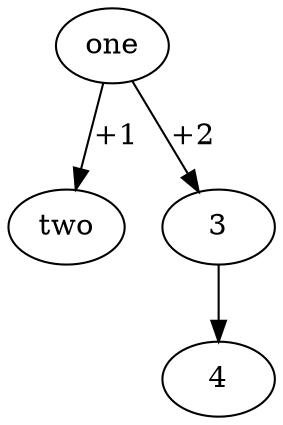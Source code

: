 /*******************************************************************************
 * Copyright (c) 2009 Fabian Steeg. All rights reserved. This program and the
 * accompanying materials are made available under the terms of the Eclipse
 * Public License v1.0 which accompanies this distribution, and is available at
 * http://www.eclipse.org/legal/epl-v10.html
 * <p/>
 * Contributors: Fabian Steeg - initial API and implementation; see bug 277380
 *******************************************************************************/
/* Test input.*/
digraph LabeledGraph{
	1[label="one"]
	2[label="two"]
	3
	4
	1->2[label="+1"]
	1->3[label="+2"]
	3->4
}
